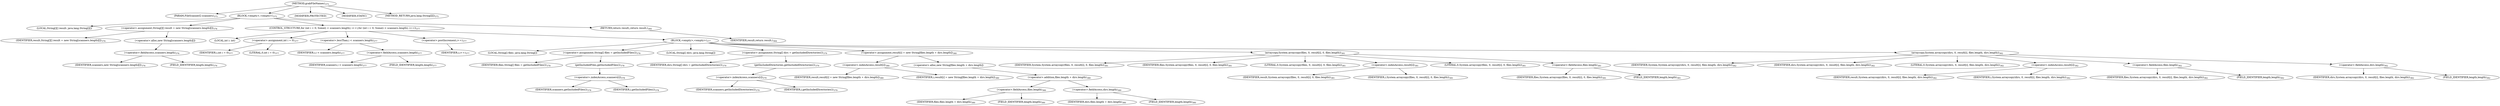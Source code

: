 digraph "grabFileNames" {  
"1038" [label = <(METHOD,grabFileNames)<SUB>375</SUB>> ]
"1039" [label = <(PARAM,FileScanner[] scanners)<SUB>375</SUB>> ]
"1040" [label = <(BLOCK,&lt;empty&gt;,&lt;empty&gt;)<SUB>375</SUB>> ]
"1041" [label = <(LOCAL,String[][] result: java.lang.String[][])> ]
"1042" [label = <(&lt;operator&gt;.assignment,String[][] result = new String[scanners.length][])<SUB>376</SUB>> ]
"1043" [label = <(IDENTIFIER,result,String[][] result = new String[scanners.length][])<SUB>376</SUB>> ]
"1044" [label = <(&lt;operator&gt;.alloc,new String[scanners.length][])> ]
"1045" [label = <(&lt;operator&gt;.fieldAccess,scanners.length)<SUB>376</SUB>> ]
"1046" [label = <(IDENTIFIER,scanners,new String[scanners.length][])<SUB>376</SUB>> ]
"1047" [label = <(FIELD_IDENTIFIER,length,length)<SUB>376</SUB>> ]
"1048" [label = <(CONTROL_STRUCTURE,for (int i = 0; Some(i &lt; scanners.length); i++),for (int i = 0; Some(i &lt; scanners.length); i++))<SUB>377</SUB>> ]
"1049" [label = <(LOCAL,int i: int)> ]
"1050" [label = <(&lt;operator&gt;.assignment,int i = 0)<SUB>377</SUB>> ]
"1051" [label = <(IDENTIFIER,i,int i = 0)<SUB>377</SUB>> ]
"1052" [label = <(LITERAL,0,int i = 0)<SUB>377</SUB>> ]
"1053" [label = <(&lt;operator&gt;.lessThan,i &lt; scanners.length)<SUB>377</SUB>> ]
"1054" [label = <(IDENTIFIER,i,i &lt; scanners.length)<SUB>377</SUB>> ]
"1055" [label = <(&lt;operator&gt;.fieldAccess,scanners.length)<SUB>377</SUB>> ]
"1056" [label = <(IDENTIFIER,scanners,i &lt; scanners.length)<SUB>377</SUB>> ]
"1057" [label = <(FIELD_IDENTIFIER,length,length)<SUB>377</SUB>> ]
"1058" [label = <(&lt;operator&gt;.postIncrement,i++)<SUB>377</SUB>> ]
"1059" [label = <(IDENTIFIER,i,i++)<SUB>377</SUB>> ]
"1060" [label = <(BLOCK,&lt;empty&gt;,&lt;empty&gt;)<SUB>377</SUB>> ]
"1061" [label = <(LOCAL,String[] files: java.lang.String[])> ]
"1062" [label = <(&lt;operator&gt;.assignment,String[] files = getIncludedFiles())<SUB>378</SUB>> ]
"1063" [label = <(IDENTIFIER,files,String[] files = getIncludedFiles())<SUB>378</SUB>> ]
"1064" [label = <(getIncludedFiles,getIncludedFiles())<SUB>378</SUB>> ]
"1065" [label = <(&lt;operator&gt;.indexAccess,scanners[i])<SUB>378</SUB>> ]
"1066" [label = <(IDENTIFIER,scanners,getIncludedFiles())<SUB>378</SUB>> ]
"1067" [label = <(IDENTIFIER,i,getIncludedFiles())<SUB>378</SUB>> ]
"1068" [label = <(LOCAL,String[] dirs: java.lang.String[])> ]
"1069" [label = <(&lt;operator&gt;.assignment,String[] dirs = getIncludedDirectories())<SUB>379</SUB>> ]
"1070" [label = <(IDENTIFIER,dirs,String[] dirs = getIncludedDirectories())<SUB>379</SUB>> ]
"1071" [label = <(getIncludedDirectories,getIncludedDirectories())<SUB>379</SUB>> ]
"1072" [label = <(&lt;operator&gt;.indexAccess,scanners[i])<SUB>379</SUB>> ]
"1073" [label = <(IDENTIFIER,scanners,getIncludedDirectories())<SUB>379</SUB>> ]
"1074" [label = <(IDENTIFIER,i,getIncludedDirectories())<SUB>379</SUB>> ]
"1075" [label = <(&lt;operator&gt;.assignment,result[i] = new String[files.length + dirs.length])<SUB>380</SUB>> ]
"1076" [label = <(&lt;operator&gt;.indexAccess,result[i])<SUB>380</SUB>> ]
"1077" [label = <(IDENTIFIER,result,result[i] = new String[files.length + dirs.length])<SUB>380</SUB>> ]
"1078" [label = <(IDENTIFIER,i,result[i] = new String[files.length + dirs.length])<SUB>380</SUB>> ]
"1079" [label = <(&lt;operator&gt;.alloc,new String[files.length + dirs.length])> ]
"1080" [label = <(&lt;operator&gt;.addition,files.length + dirs.length)<SUB>380</SUB>> ]
"1081" [label = <(&lt;operator&gt;.fieldAccess,files.length)<SUB>380</SUB>> ]
"1082" [label = <(IDENTIFIER,files,files.length + dirs.length)<SUB>380</SUB>> ]
"1083" [label = <(FIELD_IDENTIFIER,length,length)<SUB>380</SUB>> ]
"1084" [label = <(&lt;operator&gt;.fieldAccess,dirs.length)<SUB>380</SUB>> ]
"1085" [label = <(IDENTIFIER,dirs,files.length + dirs.length)<SUB>380</SUB>> ]
"1086" [label = <(FIELD_IDENTIFIER,length,length)<SUB>380</SUB>> ]
"1087" [label = <(arraycopy,System.arraycopy(files, 0, result[i], 0, files.length))<SUB>381</SUB>> ]
"1088" [label = <(IDENTIFIER,System,System.arraycopy(files, 0, result[i], 0, files.length))<SUB>381</SUB>> ]
"1089" [label = <(IDENTIFIER,files,System.arraycopy(files, 0, result[i], 0, files.length))<SUB>381</SUB>> ]
"1090" [label = <(LITERAL,0,System.arraycopy(files, 0, result[i], 0, files.length))<SUB>381</SUB>> ]
"1091" [label = <(&lt;operator&gt;.indexAccess,result[i])<SUB>381</SUB>> ]
"1092" [label = <(IDENTIFIER,result,System.arraycopy(files, 0, result[i], 0, files.length))<SUB>381</SUB>> ]
"1093" [label = <(IDENTIFIER,i,System.arraycopy(files, 0, result[i], 0, files.length))<SUB>381</SUB>> ]
"1094" [label = <(LITERAL,0,System.arraycopy(files, 0, result[i], 0, files.length))<SUB>381</SUB>> ]
"1095" [label = <(&lt;operator&gt;.fieldAccess,files.length)<SUB>381</SUB>> ]
"1096" [label = <(IDENTIFIER,files,System.arraycopy(files, 0, result[i], 0, files.length))<SUB>381</SUB>> ]
"1097" [label = <(FIELD_IDENTIFIER,length,length)<SUB>381</SUB>> ]
"1098" [label = <(arraycopy,System.arraycopy(dirs, 0, result[i], files.length, dirs.length))<SUB>382</SUB>> ]
"1099" [label = <(IDENTIFIER,System,System.arraycopy(dirs, 0, result[i], files.length, dirs.length))<SUB>382</SUB>> ]
"1100" [label = <(IDENTIFIER,dirs,System.arraycopy(dirs, 0, result[i], files.length, dirs.length))<SUB>382</SUB>> ]
"1101" [label = <(LITERAL,0,System.arraycopy(dirs, 0, result[i], files.length, dirs.length))<SUB>382</SUB>> ]
"1102" [label = <(&lt;operator&gt;.indexAccess,result[i])<SUB>382</SUB>> ]
"1103" [label = <(IDENTIFIER,result,System.arraycopy(dirs, 0, result[i], files.length, dirs.length))<SUB>382</SUB>> ]
"1104" [label = <(IDENTIFIER,i,System.arraycopy(dirs, 0, result[i], files.length, dirs.length))<SUB>382</SUB>> ]
"1105" [label = <(&lt;operator&gt;.fieldAccess,files.length)<SUB>382</SUB>> ]
"1106" [label = <(IDENTIFIER,files,System.arraycopy(dirs, 0, result[i], files.length, dirs.length))<SUB>382</SUB>> ]
"1107" [label = <(FIELD_IDENTIFIER,length,length)<SUB>382</SUB>> ]
"1108" [label = <(&lt;operator&gt;.fieldAccess,dirs.length)<SUB>382</SUB>> ]
"1109" [label = <(IDENTIFIER,dirs,System.arraycopy(dirs, 0, result[i], files.length, dirs.length))<SUB>382</SUB>> ]
"1110" [label = <(FIELD_IDENTIFIER,length,length)<SUB>382</SUB>> ]
"1111" [label = <(RETURN,return result;,return result;)<SUB>384</SUB>> ]
"1112" [label = <(IDENTIFIER,result,return result;)<SUB>384</SUB>> ]
"1113" [label = <(MODIFIER,PROTECTED)> ]
"1114" [label = <(MODIFIER,STATIC)> ]
"1115" [label = <(METHOD_RETURN,java.lang.String[][])<SUB>375</SUB>> ]
  "1038" -> "1039" 
  "1038" -> "1040" 
  "1038" -> "1113" 
  "1038" -> "1114" 
  "1038" -> "1115" 
  "1040" -> "1041" 
  "1040" -> "1042" 
  "1040" -> "1048" 
  "1040" -> "1111" 
  "1042" -> "1043" 
  "1042" -> "1044" 
  "1044" -> "1045" 
  "1045" -> "1046" 
  "1045" -> "1047" 
  "1048" -> "1049" 
  "1048" -> "1050" 
  "1048" -> "1053" 
  "1048" -> "1058" 
  "1048" -> "1060" 
  "1050" -> "1051" 
  "1050" -> "1052" 
  "1053" -> "1054" 
  "1053" -> "1055" 
  "1055" -> "1056" 
  "1055" -> "1057" 
  "1058" -> "1059" 
  "1060" -> "1061" 
  "1060" -> "1062" 
  "1060" -> "1068" 
  "1060" -> "1069" 
  "1060" -> "1075" 
  "1060" -> "1087" 
  "1060" -> "1098" 
  "1062" -> "1063" 
  "1062" -> "1064" 
  "1064" -> "1065" 
  "1065" -> "1066" 
  "1065" -> "1067" 
  "1069" -> "1070" 
  "1069" -> "1071" 
  "1071" -> "1072" 
  "1072" -> "1073" 
  "1072" -> "1074" 
  "1075" -> "1076" 
  "1075" -> "1079" 
  "1076" -> "1077" 
  "1076" -> "1078" 
  "1079" -> "1080" 
  "1080" -> "1081" 
  "1080" -> "1084" 
  "1081" -> "1082" 
  "1081" -> "1083" 
  "1084" -> "1085" 
  "1084" -> "1086" 
  "1087" -> "1088" 
  "1087" -> "1089" 
  "1087" -> "1090" 
  "1087" -> "1091" 
  "1087" -> "1094" 
  "1087" -> "1095" 
  "1091" -> "1092" 
  "1091" -> "1093" 
  "1095" -> "1096" 
  "1095" -> "1097" 
  "1098" -> "1099" 
  "1098" -> "1100" 
  "1098" -> "1101" 
  "1098" -> "1102" 
  "1098" -> "1105" 
  "1098" -> "1108" 
  "1102" -> "1103" 
  "1102" -> "1104" 
  "1105" -> "1106" 
  "1105" -> "1107" 
  "1108" -> "1109" 
  "1108" -> "1110" 
  "1111" -> "1112" 
}
